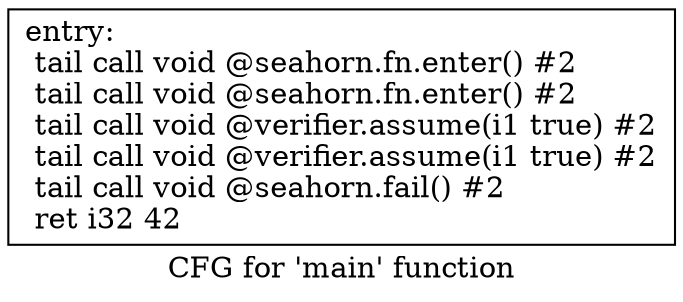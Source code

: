 digraph "CFG for 'main' function" {
	label="CFG for 'main' function";

	Node0x2bbbc40 [shape=record,label="{entry:\l  tail call void @seahorn.fn.enter() #2\l  tail call void @seahorn.fn.enter() #2\l  tail call void @verifier.assume(i1 true) #2\l  tail call void @verifier.assume(i1 true) #2\l  tail call void @seahorn.fail() #2\l  ret i32 42\l}"];
}

